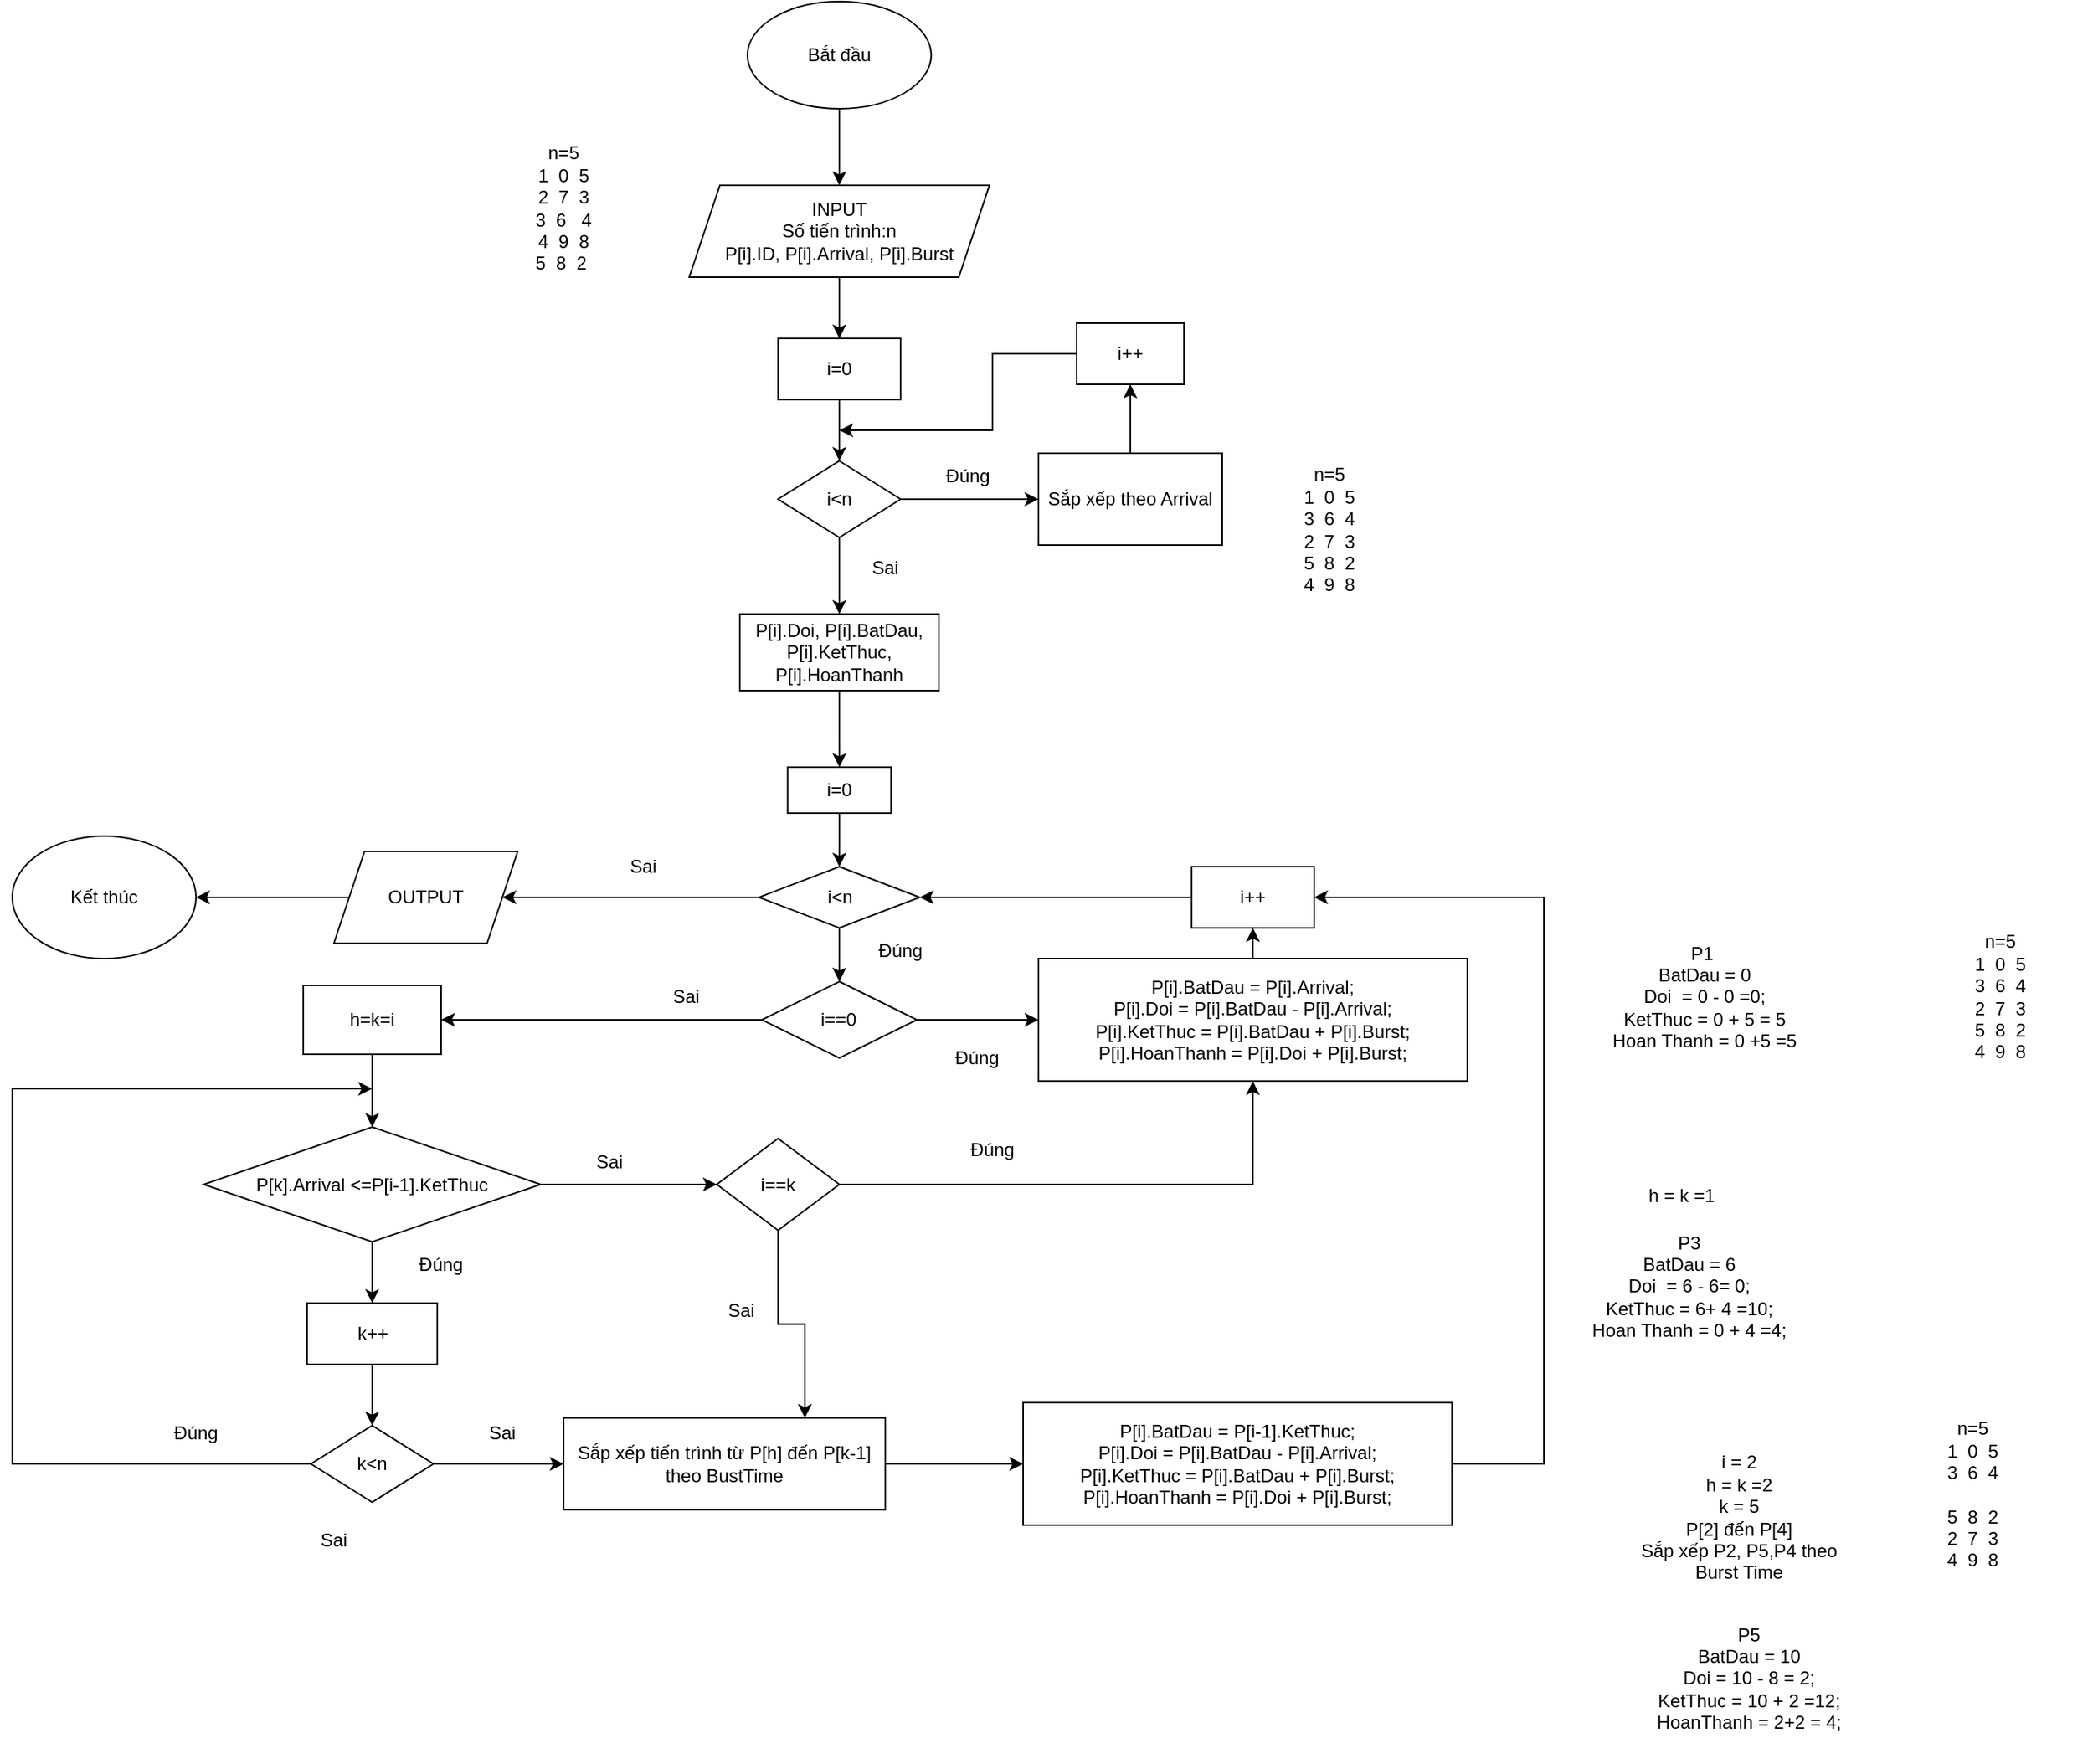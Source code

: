 <mxfile version="15.7.3" type="github"><diagram id="C5RBs43oDa-KdzZeNtuy" name="Page-1"><mxGraphModel dx="2276" dy="662" grid="1" gridSize="10" guides="1" tooltips="1" connect="1" arrows="1" fold="1" page="1" pageScale="1" pageWidth="827" pageHeight="1169" math="0" shadow="0"><root><mxCell id="WIyWlLk6GJQsqaUBKTNV-0"/><mxCell id="WIyWlLk6GJQsqaUBKTNV-1" parent="WIyWlLk6GJQsqaUBKTNV-0"/><mxCell id="9nkjdTHVfFh-UZPl7NMA-2" style="edgeStyle=orthogonalEdgeStyle;rounded=0;orthogonalLoop=1;jettySize=auto;html=1;entryX=0.5;entryY=0;entryDx=0;entryDy=0;" parent="WIyWlLk6GJQsqaUBKTNV-1" source="9nkjdTHVfFh-UZPl7NMA-0" target="9nkjdTHVfFh-UZPl7NMA-1" edge="1"><mxGeometry relative="1" as="geometry"/></mxCell><mxCell id="9nkjdTHVfFh-UZPl7NMA-0" value="Bắt đầu" style="ellipse;whiteSpace=wrap;html=1;" parent="WIyWlLk6GJQsqaUBKTNV-1" vertex="1"><mxGeometry x="300" y="20" width="120" height="70" as="geometry"/></mxCell><mxCell id="9nkjdTHVfFh-UZPl7NMA-5" style="edgeStyle=orthogonalEdgeStyle;rounded=0;orthogonalLoop=1;jettySize=auto;html=1;entryX=0.5;entryY=0;entryDx=0;entryDy=0;" parent="WIyWlLk6GJQsqaUBKTNV-1" source="9nkjdTHVfFh-UZPl7NMA-1" target="9nkjdTHVfFh-UZPl7NMA-3" edge="1"><mxGeometry relative="1" as="geometry"/></mxCell><mxCell id="9nkjdTHVfFh-UZPl7NMA-1" value="INPUT&lt;br&gt;Số tiến trình:n&lt;br&gt;P[i].ID, P[i].Arrival, P[i].Burst" style="shape=parallelogram;perimeter=parallelogramPerimeter;whiteSpace=wrap;html=1;fixedSize=1;" parent="WIyWlLk6GJQsqaUBKTNV-1" vertex="1"><mxGeometry x="262" y="140" width="196" height="60" as="geometry"/></mxCell><mxCell id="9nkjdTHVfFh-UZPl7NMA-6" style="edgeStyle=orthogonalEdgeStyle;rounded=0;orthogonalLoop=1;jettySize=auto;html=1;entryX=0.5;entryY=0;entryDx=0;entryDy=0;" parent="WIyWlLk6GJQsqaUBKTNV-1" source="9nkjdTHVfFh-UZPl7NMA-3" target="9nkjdTHVfFh-UZPl7NMA-4" edge="1"><mxGeometry relative="1" as="geometry"/></mxCell><mxCell id="9nkjdTHVfFh-UZPl7NMA-3" value="i=0" style="rounded=0;whiteSpace=wrap;html=1;" parent="WIyWlLk6GJQsqaUBKTNV-1" vertex="1"><mxGeometry x="320" y="240" width="80" height="40" as="geometry"/></mxCell><mxCell id="9nkjdTHVfFh-UZPl7NMA-8" style="edgeStyle=orthogonalEdgeStyle;rounded=0;orthogonalLoop=1;jettySize=auto;html=1;" parent="WIyWlLk6GJQsqaUBKTNV-1" source="9nkjdTHVfFh-UZPl7NMA-4" target="9nkjdTHVfFh-UZPl7NMA-7" edge="1"><mxGeometry relative="1" as="geometry"/></mxCell><mxCell id="9nkjdTHVfFh-UZPl7NMA-17" style="edgeStyle=orthogonalEdgeStyle;rounded=0;orthogonalLoop=1;jettySize=auto;html=1;entryX=0.5;entryY=0;entryDx=0;entryDy=0;" parent="WIyWlLk6GJQsqaUBKTNV-1" source="9nkjdTHVfFh-UZPl7NMA-4" target="9nkjdTHVfFh-UZPl7NMA-16" edge="1"><mxGeometry relative="1" as="geometry"/></mxCell><mxCell id="9nkjdTHVfFh-UZPl7NMA-4" value="i&amp;lt;n" style="rhombus;whiteSpace=wrap;html=1;" parent="WIyWlLk6GJQsqaUBKTNV-1" vertex="1"><mxGeometry x="320" y="320" width="80" height="50" as="geometry"/></mxCell><mxCell id="9nkjdTHVfFh-UZPl7NMA-12" style="edgeStyle=orthogonalEdgeStyle;rounded=0;orthogonalLoop=1;jettySize=auto;html=1;entryX=0.5;entryY=1;entryDx=0;entryDy=0;" parent="WIyWlLk6GJQsqaUBKTNV-1" source="9nkjdTHVfFh-UZPl7NMA-7" target="9nkjdTHVfFh-UZPl7NMA-11" edge="1"><mxGeometry relative="1" as="geometry"/></mxCell><mxCell id="9nkjdTHVfFh-UZPl7NMA-7" value="Sắp xếp theo Arrival" style="rounded=0;whiteSpace=wrap;html=1;" parent="WIyWlLk6GJQsqaUBKTNV-1" vertex="1"><mxGeometry x="490" y="315" width="120" height="60" as="geometry"/></mxCell><mxCell id="9nkjdTHVfFh-UZPl7NMA-9" value="Đúng" style="text;html=1;strokeColor=none;fillColor=none;align=center;verticalAlign=middle;whiteSpace=wrap;rounded=0;" parent="WIyWlLk6GJQsqaUBKTNV-1" vertex="1"><mxGeometry x="414" y="315" width="60" height="30" as="geometry"/></mxCell><mxCell id="9nkjdTHVfFh-UZPl7NMA-13" style="edgeStyle=orthogonalEdgeStyle;rounded=0;orthogonalLoop=1;jettySize=auto;html=1;" parent="WIyWlLk6GJQsqaUBKTNV-1" source="9nkjdTHVfFh-UZPl7NMA-11" edge="1"><mxGeometry relative="1" as="geometry"><mxPoint x="360" y="300" as="targetPoint"/><Array as="points"><mxPoint x="460" y="250"/><mxPoint x="460" y="300"/></Array></mxGeometry></mxCell><mxCell id="9nkjdTHVfFh-UZPl7NMA-11" value="i++" style="rounded=0;whiteSpace=wrap;html=1;" parent="WIyWlLk6GJQsqaUBKTNV-1" vertex="1"><mxGeometry x="515" y="230" width="70" height="40" as="geometry"/></mxCell><mxCell id="9nkjdTHVfFh-UZPl7NMA-15" value="Sai" style="text;html=1;strokeColor=none;fillColor=none;align=center;verticalAlign=middle;whiteSpace=wrap;rounded=0;" parent="WIyWlLk6GJQsqaUBKTNV-1" vertex="1"><mxGeometry x="360" y="375" width="60" height="30" as="geometry"/></mxCell><mxCell id="9nkjdTHVfFh-UZPl7NMA-20" style="edgeStyle=orthogonalEdgeStyle;rounded=0;orthogonalLoop=1;jettySize=auto;html=1;" parent="WIyWlLk6GJQsqaUBKTNV-1" source="9nkjdTHVfFh-UZPl7NMA-16" target="9nkjdTHVfFh-UZPl7NMA-22" edge="1"><mxGeometry relative="1" as="geometry"><mxPoint x="360" y="510" as="targetPoint"/></mxGeometry></mxCell><mxCell id="9nkjdTHVfFh-UZPl7NMA-16" value="P[i].Doi, P[i].BatDau, P[i].KetThuc, P[i].HoanThanh" style="rounded=0;whiteSpace=wrap;html=1;align=center;" parent="WIyWlLk6GJQsqaUBKTNV-1" vertex="1"><mxGeometry x="295" y="420" width="130" height="50" as="geometry"/></mxCell><mxCell id="9nkjdTHVfFh-UZPl7NMA-28" style="edgeStyle=orthogonalEdgeStyle;rounded=0;orthogonalLoop=1;jettySize=auto;html=1;entryX=0.5;entryY=0;entryDx=0;entryDy=0;" parent="WIyWlLk6GJQsqaUBKTNV-1" source="9nkjdTHVfFh-UZPl7NMA-21" target="9nkjdTHVfFh-UZPl7NMA-27" edge="1"><mxGeometry relative="1" as="geometry"/></mxCell><mxCell id="9nkjdTHVfFh-UZPl7NMA-36" style="edgeStyle=orthogonalEdgeStyle;rounded=0;orthogonalLoop=1;jettySize=auto;html=1;entryX=1;entryY=0.5;entryDx=0;entryDy=0;" parent="WIyWlLk6GJQsqaUBKTNV-1" source="9nkjdTHVfFh-UZPl7NMA-21" target="9nkjdTHVfFh-UZPl7NMA-35" edge="1"><mxGeometry relative="1" as="geometry"/></mxCell><mxCell id="9nkjdTHVfFh-UZPl7NMA-21" value="i&amp;lt;n" style="rhombus;whiteSpace=wrap;html=1;align=center;" parent="WIyWlLk6GJQsqaUBKTNV-1" vertex="1"><mxGeometry x="307.5" y="585" width="105" height="40" as="geometry"/></mxCell><mxCell id="9nkjdTHVfFh-UZPl7NMA-26" style="edgeStyle=orthogonalEdgeStyle;rounded=0;orthogonalLoop=1;jettySize=auto;html=1;entryX=0.5;entryY=0;entryDx=0;entryDy=0;" parent="WIyWlLk6GJQsqaUBKTNV-1" source="9nkjdTHVfFh-UZPl7NMA-22" target="9nkjdTHVfFh-UZPl7NMA-21" edge="1"><mxGeometry relative="1" as="geometry"/></mxCell><mxCell id="9nkjdTHVfFh-UZPl7NMA-22" value="i=0" style="rounded=0;whiteSpace=wrap;html=1;align=center;" parent="WIyWlLk6GJQsqaUBKTNV-1" vertex="1"><mxGeometry x="326.25" y="520" width="67.5" height="30" as="geometry"/></mxCell><mxCell id="9nkjdTHVfFh-UZPl7NMA-30" style="edgeStyle=orthogonalEdgeStyle;rounded=0;orthogonalLoop=1;jettySize=auto;html=1;" parent="WIyWlLk6GJQsqaUBKTNV-1" source="9nkjdTHVfFh-UZPl7NMA-27" target="9nkjdTHVfFh-UZPl7NMA-29" edge="1"><mxGeometry relative="1" as="geometry"/></mxCell><mxCell id="9nkjdTHVfFh-UZPl7NMA-41" style="edgeStyle=orthogonalEdgeStyle;rounded=0;orthogonalLoop=1;jettySize=auto;html=1;entryX=1;entryY=0.5;entryDx=0;entryDy=0;" parent="WIyWlLk6GJQsqaUBKTNV-1" source="9nkjdTHVfFh-UZPl7NMA-27" target="9nkjdTHVfFh-UZPl7NMA-40" edge="1"><mxGeometry relative="1" as="geometry"/></mxCell><mxCell id="9nkjdTHVfFh-UZPl7NMA-27" value="i==0" style="rhombus;whiteSpace=wrap;html=1;align=center;" parent="WIyWlLk6GJQsqaUBKTNV-1" vertex="1"><mxGeometry x="309.38" y="660" width="101.25" height="50" as="geometry"/></mxCell><mxCell id="9nkjdTHVfFh-UZPl7NMA-44" style="edgeStyle=orthogonalEdgeStyle;rounded=0;orthogonalLoop=1;jettySize=auto;html=1;" parent="WIyWlLk6GJQsqaUBKTNV-1" source="9nkjdTHVfFh-UZPl7NMA-29" target="9nkjdTHVfFh-UZPl7NMA-43" edge="1"><mxGeometry relative="1" as="geometry"/></mxCell><mxCell id="9nkjdTHVfFh-UZPl7NMA-29" value="P[i].BatDau = P[i].Arrival;&lt;br&gt;P[i].Doi = P[i].BatDau - P[i].Arrival;&lt;br&gt;P[i].KetThuc = P[i].BatDau + P[i].Burst;&lt;br&gt;P[i].HoanThanh = P[i].Doi + P[i].Burst;" style="rounded=0;whiteSpace=wrap;html=1;" parent="WIyWlLk6GJQsqaUBKTNV-1" vertex="1"><mxGeometry x="490" y="645" width="279.99" height="80" as="geometry"/></mxCell><mxCell id="9nkjdTHVfFh-UZPl7NMA-33" value="Đúng" style="text;html=1;strokeColor=none;fillColor=none;align=center;verticalAlign=middle;whiteSpace=wrap;rounded=0;" parent="WIyWlLk6GJQsqaUBKTNV-1" vertex="1"><mxGeometry x="370" y="625" width="60" height="30" as="geometry"/></mxCell><mxCell id="9nkjdTHVfFh-UZPl7NMA-34" value="Đúng" style="text;html=1;strokeColor=none;fillColor=none;align=center;verticalAlign=middle;whiteSpace=wrap;rounded=0;" parent="WIyWlLk6GJQsqaUBKTNV-1" vertex="1"><mxGeometry x="420" y="695" width="60" height="30" as="geometry"/></mxCell><mxCell id="9nkjdTHVfFh-UZPl7NMA-39" style="edgeStyle=orthogonalEdgeStyle;rounded=0;orthogonalLoop=1;jettySize=auto;html=1;entryX=1;entryY=0.5;entryDx=0;entryDy=0;" parent="WIyWlLk6GJQsqaUBKTNV-1" source="9nkjdTHVfFh-UZPl7NMA-35" target="9nkjdTHVfFh-UZPl7NMA-38" edge="1"><mxGeometry relative="1" as="geometry"/></mxCell><mxCell id="9nkjdTHVfFh-UZPl7NMA-35" value="OUTPUT" style="shape=parallelogram;perimeter=parallelogramPerimeter;whiteSpace=wrap;html=1;fixedSize=1;" parent="WIyWlLk6GJQsqaUBKTNV-1" vertex="1"><mxGeometry x="30" y="575" width="120" height="60" as="geometry"/></mxCell><mxCell id="9nkjdTHVfFh-UZPl7NMA-37" value="Sai" style="text;html=1;strokeColor=none;fillColor=none;align=center;verticalAlign=middle;whiteSpace=wrap;rounded=0;" parent="WIyWlLk6GJQsqaUBKTNV-1" vertex="1"><mxGeometry x="202" y="570" width="60" height="30" as="geometry"/></mxCell><mxCell id="9nkjdTHVfFh-UZPl7NMA-38" value="Kết thúc" style="ellipse;whiteSpace=wrap;html=1;" parent="WIyWlLk6GJQsqaUBKTNV-1" vertex="1"><mxGeometry x="-180" y="565" width="120" height="80" as="geometry"/></mxCell><mxCell id="9nkjdTHVfFh-UZPl7NMA-47" style="edgeStyle=orthogonalEdgeStyle;rounded=0;orthogonalLoop=1;jettySize=auto;html=1;entryX=0.5;entryY=0;entryDx=0;entryDy=0;" parent="WIyWlLk6GJQsqaUBKTNV-1" source="9nkjdTHVfFh-UZPl7NMA-40" target="9nkjdTHVfFh-UZPl7NMA-46" edge="1"><mxGeometry relative="1" as="geometry"/></mxCell><mxCell id="9nkjdTHVfFh-UZPl7NMA-40" value="h=k=i" style="rounded=0;whiteSpace=wrap;html=1;" parent="WIyWlLk6GJQsqaUBKTNV-1" vertex="1"><mxGeometry x="10" y="662.5" width="90" height="45" as="geometry"/></mxCell><mxCell id="9nkjdTHVfFh-UZPl7NMA-42" value="Sai" style="text;html=1;strokeColor=none;fillColor=none;align=center;verticalAlign=middle;whiteSpace=wrap;rounded=0;" parent="WIyWlLk6GJQsqaUBKTNV-1" vertex="1"><mxGeometry x="230" y="655" width="60" height="30" as="geometry"/></mxCell><mxCell id="9nkjdTHVfFh-UZPl7NMA-45" style="edgeStyle=orthogonalEdgeStyle;rounded=0;orthogonalLoop=1;jettySize=auto;html=1;entryX=1;entryY=0.5;entryDx=0;entryDy=0;" parent="WIyWlLk6GJQsqaUBKTNV-1" source="9nkjdTHVfFh-UZPl7NMA-43" target="9nkjdTHVfFh-UZPl7NMA-21" edge="1"><mxGeometry relative="1" as="geometry"><Array as="points"><mxPoint x="600" y="605"/></Array></mxGeometry></mxCell><mxCell id="9nkjdTHVfFh-UZPl7NMA-43" value="i++" style="rounded=0;whiteSpace=wrap;html=1;" parent="WIyWlLk6GJQsqaUBKTNV-1" vertex="1"><mxGeometry x="589.99" y="585" width="80" height="40" as="geometry"/></mxCell><mxCell id="9nkjdTHVfFh-UZPl7NMA-49" style="edgeStyle=orthogonalEdgeStyle;rounded=0;orthogonalLoop=1;jettySize=auto;html=1;entryX=0.5;entryY=0;entryDx=0;entryDy=0;" parent="WIyWlLk6GJQsqaUBKTNV-1" source="9nkjdTHVfFh-UZPl7NMA-46" target="9nkjdTHVfFh-UZPl7NMA-48" edge="1"><mxGeometry relative="1" as="geometry"/></mxCell><mxCell id="9nkjdTHVfFh-UZPl7NMA-57" style="edgeStyle=orthogonalEdgeStyle;rounded=0;orthogonalLoop=1;jettySize=auto;html=1;" parent="WIyWlLk6GJQsqaUBKTNV-1" source="9nkjdTHVfFh-UZPl7NMA-46" target="9nkjdTHVfFh-UZPl7NMA-64" edge="1"><mxGeometry relative="1" as="geometry"><mxPoint x="290" y="793" as="targetPoint"/><Array as="points"><mxPoint x="275" y="793"/></Array></mxGeometry></mxCell><mxCell id="9nkjdTHVfFh-UZPl7NMA-46" value="P[k].Arrival &amp;lt;=P[i-1].KetThuc" style="rhombus;whiteSpace=wrap;html=1;" parent="WIyWlLk6GJQsqaUBKTNV-1" vertex="1"><mxGeometry x="-55" y="755" width="220" height="75" as="geometry"/></mxCell><mxCell id="9nkjdTHVfFh-UZPl7NMA-51" style="edgeStyle=orthogonalEdgeStyle;rounded=0;orthogonalLoop=1;jettySize=auto;html=1;entryX=0.5;entryY=0;entryDx=0;entryDy=0;" parent="WIyWlLk6GJQsqaUBKTNV-1" source="9nkjdTHVfFh-UZPl7NMA-48" target="9nkjdTHVfFh-UZPl7NMA-50" edge="1"><mxGeometry relative="1" as="geometry"/></mxCell><mxCell id="9nkjdTHVfFh-UZPl7NMA-48" value="k++" style="rounded=0;whiteSpace=wrap;html=1;" parent="WIyWlLk6GJQsqaUBKTNV-1" vertex="1"><mxGeometry x="12.5" y="870" width="85" height="40" as="geometry"/></mxCell><mxCell id="9nkjdTHVfFh-UZPl7NMA-53" style="edgeStyle=orthogonalEdgeStyle;rounded=0;orthogonalLoop=1;jettySize=auto;html=1;" parent="WIyWlLk6GJQsqaUBKTNV-1" source="9nkjdTHVfFh-UZPl7NMA-50" edge="1"><mxGeometry relative="1" as="geometry"><mxPoint x="55" y="730" as="targetPoint"/><Array as="points"><mxPoint x="-180" y="975"/></Array></mxGeometry></mxCell><mxCell id="9nkjdTHVfFh-UZPl7NMA-58" style="edgeStyle=orthogonalEdgeStyle;rounded=0;orthogonalLoop=1;jettySize=auto;html=1;entryX=0;entryY=0.5;entryDx=0;entryDy=0;" parent="WIyWlLk6GJQsqaUBKTNV-1" source="9nkjdTHVfFh-UZPl7NMA-50" target="9nkjdTHVfFh-UZPl7NMA-56" edge="1"><mxGeometry relative="1" as="geometry"/></mxCell><mxCell id="9nkjdTHVfFh-UZPl7NMA-50" value="k&amp;lt;n" style="rhombus;whiteSpace=wrap;html=1;" parent="WIyWlLk6GJQsqaUBKTNV-1" vertex="1"><mxGeometry x="15" y="950" width="80" height="50" as="geometry"/></mxCell><mxCell id="9nkjdTHVfFh-UZPl7NMA-54" value="Đúng" style="text;html=1;strokeColor=none;fillColor=none;align=center;verticalAlign=middle;whiteSpace=wrap;rounded=0;" parent="WIyWlLk6GJQsqaUBKTNV-1" vertex="1"><mxGeometry x="-90" y="940" width="60" height="30" as="geometry"/></mxCell><mxCell id="9nkjdTHVfFh-UZPl7NMA-55" value="Đúng" style="text;html=1;strokeColor=none;fillColor=none;align=center;verticalAlign=middle;whiteSpace=wrap;rounded=0;" parent="WIyWlLk6GJQsqaUBKTNV-1" vertex="1"><mxGeometry x="70" y="830" width="60" height="30" as="geometry"/></mxCell><mxCell id="9nkjdTHVfFh-UZPl7NMA-70" style="edgeStyle=orthogonalEdgeStyle;rounded=0;orthogonalLoop=1;jettySize=auto;html=1;entryX=0;entryY=0.5;entryDx=0;entryDy=0;" parent="WIyWlLk6GJQsqaUBKTNV-1" source="9nkjdTHVfFh-UZPl7NMA-56" target="9nkjdTHVfFh-UZPl7NMA-69" edge="1"><mxGeometry relative="1" as="geometry"/></mxCell><mxCell id="9nkjdTHVfFh-UZPl7NMA-56" value="Sắp xếp tiến trình từ P[h] đến P[k-1] theo BustTime" style="rounded=0;whiteSpace=wrap;html=1;" parent="WIyWlLk6GJQsqaUBKTNV-1" vertex="1"><mxGeometry x="180" y="945" width="210" height="60" as="geometry"/></mxCell><mxCell id="9nkjdTHVfFh-UZPl7NMA-59" value="Sai" style="text;html=1;strokeColor=none;fillColor=none;align=center;verticalAlign=middle;whiteSpace=wrap;rounded=0;" parent="WIyWlLk6GJQsqaUBKTNV-1" vertex="1"><mxGeometry x="110" y="940" width="60" height="30" as="geometry"/></mxCell><mxCell id="9nkjdTHVfFh-UZPl7NMA-60" value="Sai" style="text;html=1;strokeColor=none;fillColor=none;align=center;verticalAlign=middle;whiteSpace=wrap;rounded=0;" parent="WIyWlLk6GJQsqaUBKTNV-1" vertex="1"><mxGeometry y="1010" width="60" height="30" as="geometry"/></mxCell><mxCell id="9nkjdTHVfFh-UZPl7NMA-63" value="Sai" style="text;html=1;strokeColor=none;fillColor=none;align=center;verticalAlign=middle;whiteSpace=wrap;rounded=0;" parent="WIyWlLk6GJQsqaUBKTNV-1" vertex="1"><mxGeometry x="180" y="762.5" width="60" height="30" as="geometry"/></mxCell><mxCell id="9nkjdTHVfFh-UZPl7NMA-65" style="edgeStyle=orthogonalEdgeStyle;rounded=0;orthogonalLoop=1;jettySize=auto;html=1;entryX=0.5;entryY=1;entryDx=0;entryDy=0;" parent="WIyWlLk6GJQsqaUBKTNV-1" source="9nkjdTHVfFh-UZPl7NMA-64" target="9nkjdTHVfFh-UZPl7NMA-29" edge="1"><mxGeometry relative="1" as="geometry"/></mxCell><mxCell id="9nkjdTHVfFh-UZPl7NMA-67" style="edgeStyle=orthogonalEdgeStyle;rounded=0;orthogonalLoop=1;jettySize=auto;html=1;entryX=0.75;entryY=0;entryDx=0;entryDy=0;" parent="WIyWlLk6GJQsqaUBKTNV-1" source="9nkjdTHVfFh-UZPl7NMA-64" target="9nkjdTHVfFh-UZPl7NMA-56" edge="1"><mxGeometry relative="1" as="geometry"/></mxCell><mxCell id="9nkjdTHVfFh-UZPl7NMA-64" value="i==k" style="rhombus;whiteSpace=wrap;html=1;" parent="WIyWlLk6GJQsqaUBKTNV-1" vertex="1"><mxGeometry x="280" y="762.5" width="80" height="60" as="geometry"/></mxCell><mxCell id="9nkjdTHVfFh-UZPl7NMA-66" value="Đúng" style="text;html=1;strokeColor=none;fillColor=none;align=center;verticalAlign=middle;whiteSpace=wrap;rounded=0;" parent="WIyWlLk6GJQsqaUBKTNV-1" vertex="1"><mxGeometry x="430" y="755" width="60" height="30" as="geometry"/></mxCell><mxCell id="9nkjdTHVfFh-UZPl7NMA-68" value="Sai" style="text;html=1;strokeColor=none;fillColor=none;align=center;verticalAlign=middle;whiteSpace=wrap;rounded=0;" parent="WIyWlLk6GJQsqaUBKTNV-1" vertex="1"><mxGeometry x="266.25" y="860" width="60" height="30" as="geometry"/></mxCell><mxCell id="9nkjdTHVfFh-UZPl7NMA-71" style="edgeStyle=orthogonalEdgeStyle;rounded=0;orthogonalLoop=1;jettySize=auto;html=1;entryX=1;entryY=0.5;entryDx=0;entryDy=0;" parent="WIyWlLk6GJQsqaUBKTNV-1" source="9nkjdTHVfFh-UZPl7NMA-69" target="9nkjdTHVfFh-UZPl7NMA-43" edge="1"><mxGeometry relative="1" as="geometry"><Array as="points"><mxPoint x="820" y="975"/><mxPoint x="820" y="605"/></Array></mxGeometry></mxCell><mxCell id="9nkjdTHVfFh-UZPl7NMA-69" value="P[i].BatDau = P[i-1].KetThuc;&lt;br&gt;P[i].Doi = P[i].BatDau - P[i].Arrival;&lt;br&gt;P[i].KetThuc = P[i].BatDau + P[i].Burst;&lt;br&gt;P[i].HoanThanh = P[i].Doi + P[i].Burst;" style="rounded=0;whiteSpace=wrap;html=1;" parent="WIyWlLk6GJQsqaUBKTNV-1" vertex="1"><mxGeometry x="480" y="935" width="279.99" height="80" as="geometry"/></mxCell><mxCell id="h-JacZre5-qrXXMjsVNL-1" value="n=5&lt;br&gt;1&amp;nbsp; 0&amp;nbsp; 5&lt;br&gt;2&amp;nbsp; 7&amp;nbsp; 3&lt;br&gt;3&amp;nbsp; 6&amp;nbsp; &amp;nbsp;4&lt;br&gt;4&amp;nbsp; 9&amp;nbsp; 8&lt;br&gt;5&amp;nbsp; 8&amp;nbsp; 2&amp;nbsp;" style="text;html=1;strokeColor=none;fillColor=none;align=center;verticalAlign=middle;whiteSpace=wrap;rounded=0;" vertex="1" parent="WIyWlLk6GJQsqaUBKTNV-1"><mxGeometry x="120" y="90" width="120" height="130" as="geometry"/></mxCell><mxCell id="h-JacZre5-qrXXMjsVNL-2" value="n=5&lt;br&gt;1&amp;nbsp; 0&amp;nbsp; 5&lt;br&gt;3&amp;nbsp; 6&amp;nbsp; 4&lt;br&gt;2&amp;nbsp; 7&amp;nbsp; 3&lt;br&gt;5&amp;nbsp; 8&amp;nbsp; 2&lt;br&gt;4&amp;nbsp; 9&amp;nbsp; 8" style="text;html=1;strokeColor=none;fillColor=none;align=center;verticalAlign=middle;whiteSpace=wrap;rounded=0;" vertex="1" parent="WIyWlLk6GJQsqaUBKTNV-1"><mxGeometry x="620" y="300" width="120" height="130" as="geometry"/></mxCell><mxCell id="h-JacZre5-qrXXMjsVNL-4" value="P1&amp;nbsp;&lt;br&gt;BatDau = 0&lt;br&gt;Doi&amp;nbsp; = 0 - 0 =0;&lt;br&gt;KetThuc = 0 + 5 = 5&lt;br&gt;Hoan Thanh = 0 +5 =5" style="text;html=1;strokeColor=none;fillColor=none;align=center;verticalAlign=middle;whiteSpace=wrap;rounded=0;" vertex="1" parent="WIyWlLk6GJQsqaUBKTNV-1"><mxGeometry x="850" y="566.25" width="150" height="207.5" as="geometry"/></mxCell><mxCell id="h-JacZre5-qrXXMjsVNL-5" value="h = k =1&lt;br&gt;" style="text;html=1;strokeColor=none;fillColor=none;align=center;verticalAlign=middle;whiteSpace=wrap;rounded=0;" vertex="1" parent="WIyWlLk6GJQsqaUBKTNV-1"><mxGeometry x="880" y="785" width="60" height="30" as="geometry"/></mxCell><mxCell id="h-JacZre5-qrXXMjsVNL-7" value="n=5&lt;br&gt;1&amp;nbsp; 0&amp;nbsp; 5&lt;br&gt;3&amp;nbsp; 6&amp;nbsp; 4&lt;br&gt;2&amp;nbsp; 7&amp;nbsp; 3&lt;br&gt;5&amp;nbsp; 8&amp;nbsp; 2&lt;br&gt;4&amp;nbsp; 9&amp;nbsp; 8" style="text;html=1;strokeColor=none;fillColor=none;align=center;verticalAlign=middle;whiteSpace=wrap;rounded=0;" vertex="1" parent="WIyWlLk6GJQsqaUBKTNV-1"><mxGeometry x="1057.5" y="605" width="120" height="130" as="geometry"/></mxCell><mxCell id="h-JacZre5-qrXXMjsVNL-8" value="P3&lt;br&gt;BatDau = 6&lt;br&gt;Doi&amp;nbsp; = 6 - 6= 0;&lt;br&gt;KetThuc = 6+ 4 =10;&lt;br&gt;Hoan Thanh = 0 + 4 =4;" style="text;html=1;strokeColor=none;fillColor=none;align=center;verticalAlign=middle;whiteSpace=wrap;rounded=0;" vertex="1" parent="WIyWlLk6GJQsqaUBKTNV-1"><mxGeometry x="840" y="755" width="150" height="207.5" as="geometry"/></mxCell><mxCell id="h-JacZre5-qrXXMjsVNL-9" value="i = 2&lt;br&gt;h = k =2&lt;br&gt;k = 5&lt;br&gt;P[2] đến P[4]&lt;br&gt;Sắp xếp P2, P5,P4 theo Burst Time" style="text;html=1;strokeColor=none;fillColor=none;align=center;verticalAlign=middle;whiteSpace=wrap;rounded=0;" vertex="1" parent="WIyWlLk6GJQsqaUBKTNV-1"><mxGeometry x="870" y="945" width="155" height="130" as="geometry"/></mxCell><mxCell id="h-JacZre5-qrXXMjsVNL-10" value="n=5&lt;br&gt;1&amp;nbsp; 0&amp;nbsp; 5&lt;br&gt;3&amp;nbsp; 6&amp;nbsp; 4&lt;br&gt;&lt;br&gt;5&amp;nbsp; 8&amp;nbsp; 2&lt;br&gt;2&amp;nbsp; 7&amp;nbsp; 3&lt;br&gt;4&amp;nbsp; 9&amp;nbsp; 8" style="text;html=1;strokeColor=none;fillColor=none;align=center;verticalAlign=middle;whiteSpace=wrap;rounded=0;" vertex="1" parent="WIyWlLk6GJQsqaUBKTNV-1"><mxGeometry x="1040" y="930" width="120" height="130" as="geometry"/></mxCell><mxCell id="h-JacZre5-qrXXMjsVNL-11" value="P5&lt;br&gt;BatDau = 10&lt;br&gt;Doi = 10 - 8 = 2;&lt;br&gt;KetThuc = 10 + 2 =12;&lt;br&gt;HoanThanh = 2+2 = 4;" style="text;html=1;strokeColor=none;fillColor=none;align=center;verticalAlign=middle;whiteSpace=wrap;rounded=0;" vertex="1" parent="WIyWlLk6GJQsqaUBKTNV-1"><mxGeometry x="850" y="1060" width="207.5" height="110" as="geometry"/></mxCell></root></mxGraphModel></diagram></mxfile>
